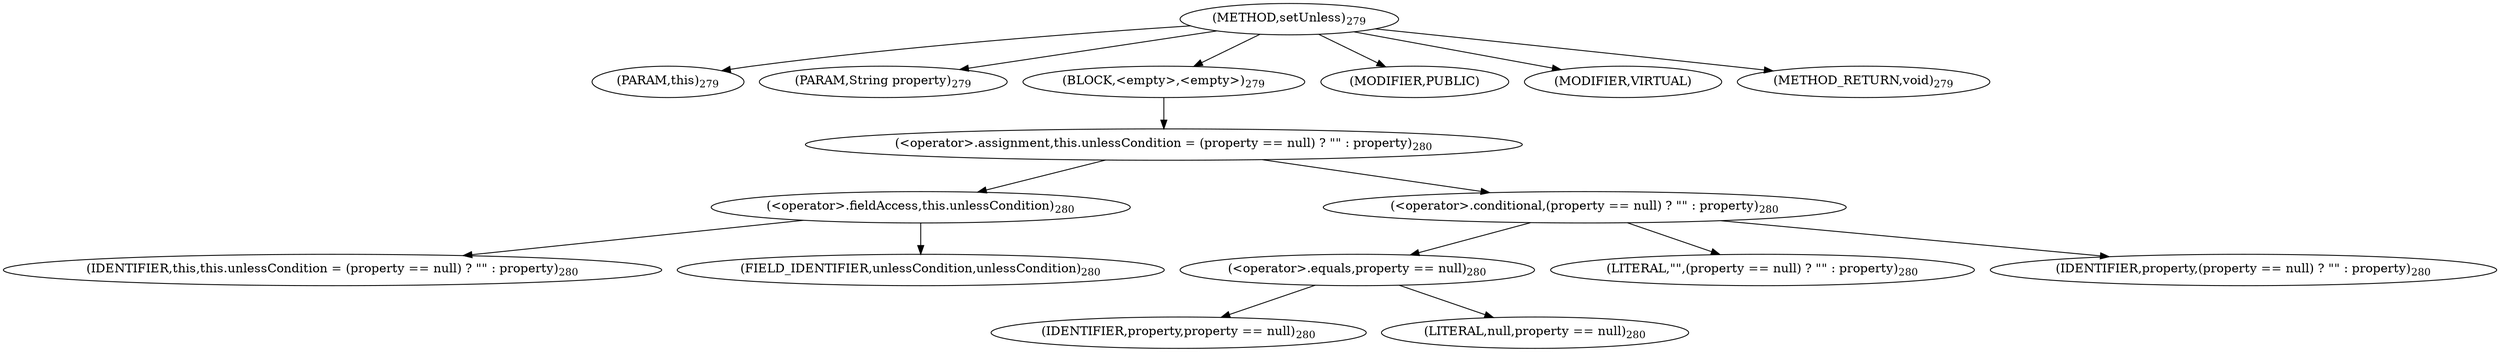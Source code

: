 digraph "setUnless" {  
"435" [label = <(METHOD,setUnless)<SUB>279</SUB>> ]
"25" [label = <(PARAM,this)<SUB>279</SUB>> ]
"436" [label = <(PARAM,String property)<SUB>279</SUB>> ]
"437" [label = <(BLOCK,&lt;empty&gt;,&lt;empty&gt;)<SUB>279</SUB>> ]
"438" [label = <(&lt;operator&gt;.assignment,this.unlessCondition = (property == null) ? &quot;&quot; : property)<SUB>280</SUB>> ]
"439" [label = <(&lt;operator&gt;.fieldAccess,this.unlessCondition)<SUB>280</SUB>> ]
"24" [label = <(IDENTIFIER,this,this.unlessCondition = (property == null) ? &quot;&quot; : property)<SUB>280</SUB>> ]
"440" [label = <(FIELD_IDENTIFIER,unlessCondition,unlessCondition)<SUB>280</SUB>> ]
"441" [label = <(&lt;operator&gt;.conditional,(property == null) ? &quot;&quot; : property)<SUB>280</SUB>> ]
"442" [label = <(&lt;operator&gt;.equals,property == null)<SUB>280</SUB>> ]
"443" [label = <(IDENTIFIER,property,property == null)<SUB>280</SUB>> ]
"444" [label = <(LITERAL,null,property == null)<SUB>280</SUB>> ]
"445" [label = <(LITERAL,&quot;&quot;,(property == null) ? &quot;&quot; : property)<SUB>280</SUB>> ]
"446" [label = <(IDENTIFIER,property,(property == null) ? &quot;&quot; : property)<SUB>280</SUB>> ]
"447" [label = <(MODIFIER,PUBLIC)> ]
"448" [label = <(MODIFIER,VIRTUAL)> ]
"449" [label = <(METHOD_RETURN,void)<SUB>279</SUB>> ]
  "435" -> "25" 
  "435" -> "436" 
  "435" -> "437" 
  "435" -> "447" 
  "435" -> "448" 
  "435" -> "449" 
  "437" -> "438" 
  "438" -> "439" 
  "438" -> "441" 
  "439" -> "24" 
  "439" -> "440" 
  "441" -> "442" 
  "441" -> "445" 
  "441" -> "446" 
  "442" -> "443" 
  "442" -> "444" 
}
